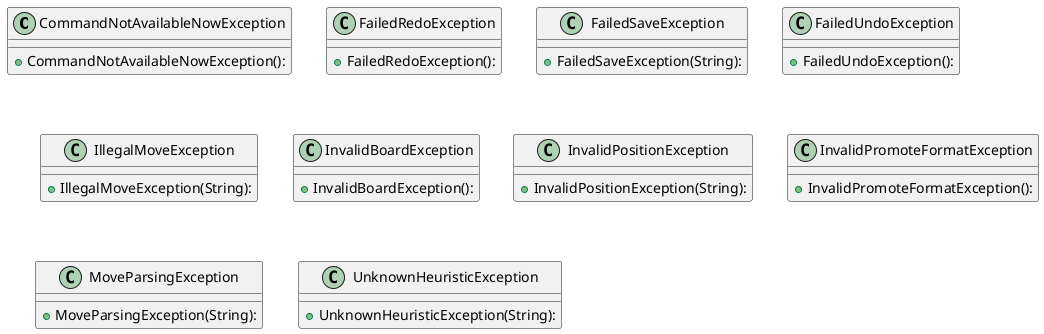 @startuml Exceptions

top to bottom direction
skinparam linetype ortho

class CommandNotAvailableNowException {
  + CommandNotAvailableNowException(): 
}
class FailedRedoException {
  + FailedRedoException(): 
}
class FailedSaveException {
  + FailedSaveException(String): 
}
class FailedUndoException {
  + FailedUndoException(): 
}
class IllegalMoveException {
  + IllegalMoveException(String): 
}
class InvalidBoardException {
  + InvalidBoardException(): 
}
class InvalidPositionException {
  + InvalidPositionException(String): 
}
class InvalidPromoteFormatException {
  + InvalidPromoteFormatException(): 
}
class MoveParsingException {
  + MoveParsingException(String): 
}
class UnknownHeuristicException {
  + UnknownHeuristicException(String): 
}

@enduml
